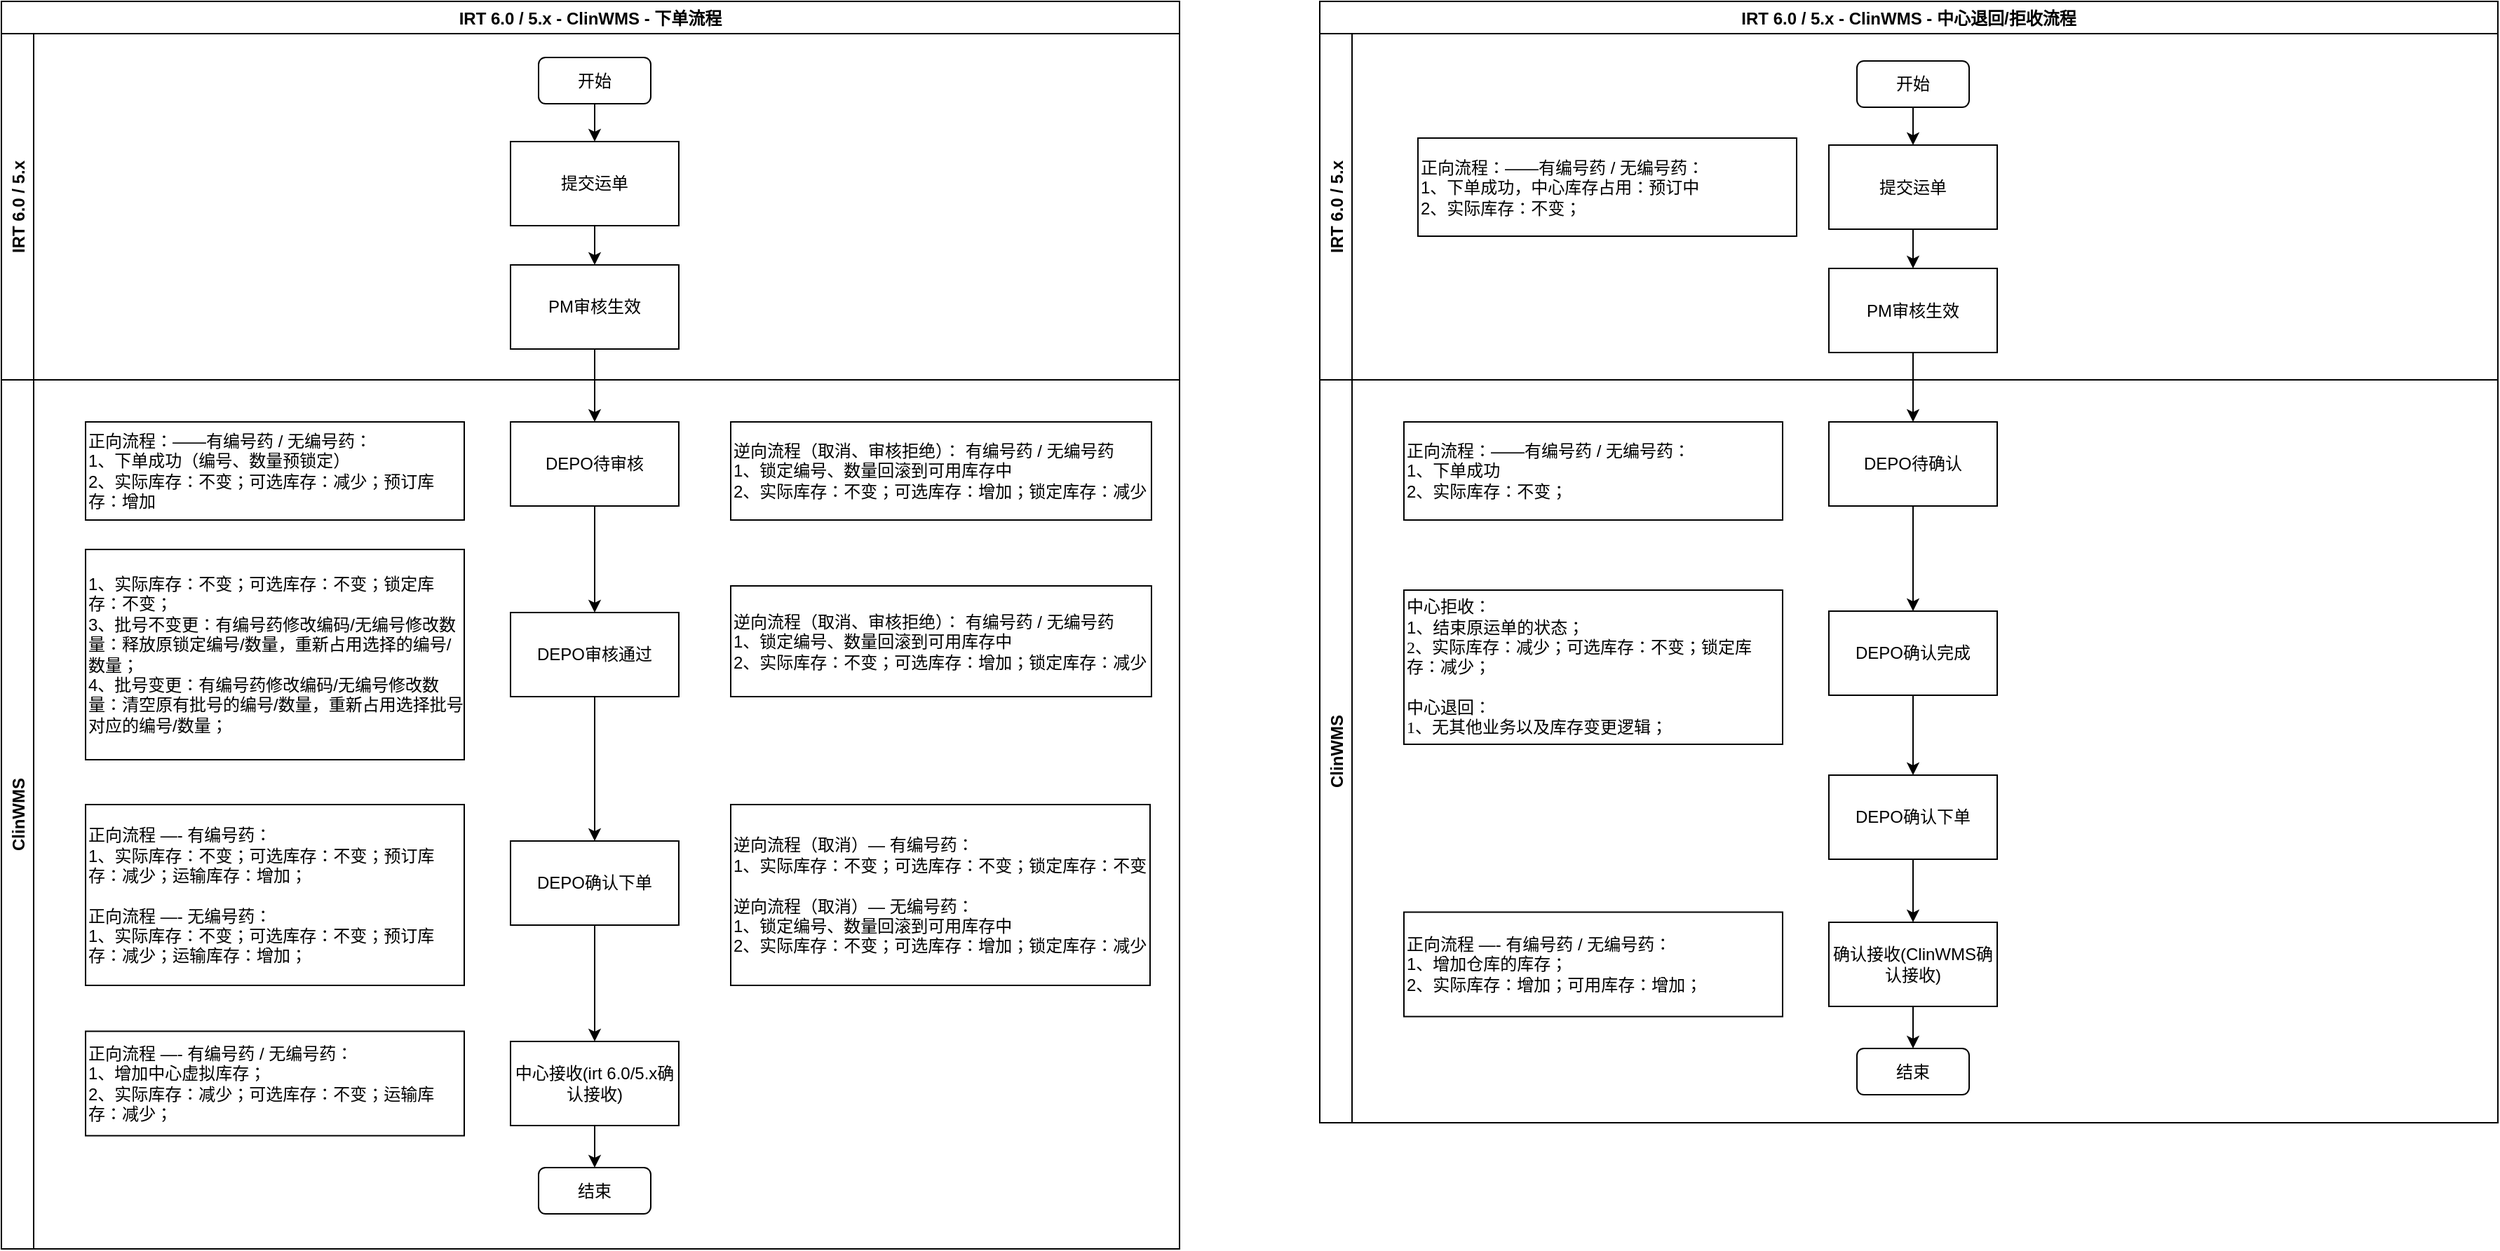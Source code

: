 <mxfile version="21.3.3" type="github">
  <diagram id="MK4zsHryxu_lcCKdK7D6" name="第 1 页">
    <mxGraphModel dx="1221" dy="743" grid="1" gridSize="10" guides="1" tooltips="1" connect="1" arrows="1" fold="1" page="1" pageScale="1" pageWidth="3300" pageHeight="4681" background="#FFFFFF" math="0" shadow="0">
      <root>
        <mxCell id="0" />
        <mxCell id="1" parent="0" />
        <mxCell id="qRmNPUV2aHM7vwJubzwD-107" value="IRT 6.0 / 5.x - ClinWMS - 下单流程" style="swimlane;rounded=0;" parent="1" vertex="1">
          <mxGeometry x="770" y="50" width="840" height="890" as="geometry" />
        </mxCell>
        <mxCell id="qRmNPUV2aHM7vwJubzwD-157" style="edgeStyle=orthogonalEdgeStyle;rounded=0;orthogonalLoop=1;jettySize=auto;html=1;exitX=1;exitY=0.5;exitDx=0;exitDy=0;entryX=0;entryY=0.5;entryDx=0;entryDy=0;" parent="qRmNPUV2aHM7vwJubzwD-107" edge="1">
          <mxGeometry relative="1" as="geometry">
            <mxPoint x="160" y="905" as="sourcePoint" />
          </mxGeometry>
        </mxCell>
        <mxCell id="VDnxwMm_5BDVNk77qKNi-1" value="IRT 6.0 / 5.x" style="swimlane;horizontal=0;" parent="qRmNPUV2aHM7vwJubzwD-107" vertex="1">
          <mxGeometry y="23" width="840" height="247" as="geometry" />
        </mxCell>
        <mxCell id="VDnxwMm_5BDVNk77qKNi-2" value="ClinWMS" style="swimlane;horizontal=0;" parent="qRmNPUV2aHM7vwJubzwD-107" vertex="1">
          <mxGeometry y="270" width="840" height="620" as="geometry" />
        </mxCell>
        <mxCell id="VDnxwMm_5BDVNk77qKNi-26" style="edgeStyle=orthogonalEdgeStyle;rounded=0;orthogonalLoop=1;jettySize=auto;html=1;exitX=0.5;exitY=1;exitDx=0;exitDy=0;entryX=0.5;entryY=0;entryDx=0;entryDy=0;" parent="VDnxwMm_5BDVNk77qKNi-2" source="VDnxwMm_5BDVNk77qKNi-20" target="VDnxwMm_5BDVNk77qKNi-37" edge="1">
          <mxGeometry relative="1" as="geometry" />
        </mxCell>
        <mxCell id="VDnxwMm_5BDVNk77qKNi-20" value="DEPO待审核" style="rounded=0;whiteSpace=wrap;html=1;" parent="VDnxwMm_5BDVNk77qKNi-2" vertex="1">
          <mxGeometry x="363" y="30" width="120" height="60" as="geometry" />
        </mxCell>
        <mxCell id="VDnxwMm_5BDVNk77qKNi-42" style="edgeStyle=orthogonalEdgeStyle;rounded=0;orthogonalLoop=1;jettySize=auto;html=1;exitX=0.5;exitY=1;exitDx=0;exitDy=0;fontColor=none;" parent="VDnxwMm_5BDVNk77qKNi-2" source="VDnxwMm_5BDVNk77qKNi-25" target="VDnxwMm_5BDVNk77qKNi-28" edge="1">
          <mxGeometry relative="1" as="geometry" />
        </mxCell>
        <mxCell id="VDnxwMm_5BDVNk77qKNi-25" value="DEPO确认下单" style="rounded=0;whiteSpace=wrap;html=1;" parent="VDnxwMm_5BDVNk77qKNi-2" vertex="1">
          <mxGeometry x="363" y="329" width="120" height="60" as="geometry" />
        </mxCell>
        <mxCell id="VDnxwMm_5BDVNk77qKNi-33" value="&lt;div&gt;正向流程：——有编号药 / 无编号药：&lt;/div&gt;&lt;div&gt;1、下单成功（编号、数量预锁定）&lt;/div&gt;&lt;div&gt;2、实际库存：不变；可选库存：减少；预订库存：增加&lt;/div&gt;" style="rounded=0;whiteSpace=wrap;html=1;align=left;" parent="VDnxwMm_5BDVNk77qKNi-2" vertex="1">
          <mxGeometry x="60" y="30" width="270" height="70" as="geometry" />
        </mxCell>
        <mxCell id="VDnxwMm_5BDVNk77qKNi-34" value="&lt;div&gt;逆向流程（取消、审核拒绝）： 有编号药 / 无编号药&lt;/div&gt;&lt;div&gt;1、锁定编号、数量回滚到可用库存中&lt;/div&gt;&lt;div&gt;2、实际库存：不变；可选库存：增加；锁定库存：减少&lt;/div&gt;" style="rounded=0;whiteSpace=wrap;html=1;align=left;" parent="VDnxwMm_5BDVNk77qKNi-2" vertex="1">
          <mxGeometry x="520" y="30" width="300" height="70" as="geometry" />
        </mxCell>
        <mxCell id="VDnxwMm_5BDVNk77qKNi-35" value="&lt;div&gt;正向流程 —- 有编号药：&lt;/div&gt;&lt;div&gt;1、&lt;span style=&quot;background-color: initial;&quot;&gt;实际库存：不变；可选库存：不变；预订库存：减少；运输库存：增加；&lt;/span&gt;&lt;/div&gt;&lt;div&gt;&lt;br&gt;&lt;/div&gt;&lt;div&gt;正向流程 —- 无编号药：&lt;/div&gt;1、实际库存：不变；可选库存：不变；预订库存：减少；运输库存：增加；" style="rounded=0;whiteSpace=wrap;html=1;align=left;" parent="VDnxwMm_5BDVNk77qKNi-2" vertex="1">
          <mxGeometry x="60" y="303" width="270" height="129" as="geometry" />
        </mxCell>
        <mxCell id="VDnxwMm_5BDVNk77qKNi-36" value="&lt;div&gt;逆向流程（取消）— 有编号药：&lt;/div&gt;&lt;div&gt;1、实际库存：不变；可选库存：不变；锁定库存：不变&lt;/div&gt;&lt;div&gt;&lt;br&gt;&lt;/div&gt;&lt;div&gt;逆向流程（取消）— 无编号药：&lt;/div&gt;&lt;div&gt;1、锁定编号、数量回滚到可用库存中&lt;/div&gt;&lt;div&gt;2、实际库存：不变；可选库存：增加；锁定库存：减少&lt;/div&gt;" style="rounded=0;whiteSpace=wrap;html=1;align=left;" parent="VDnxwMm_5BDVNk77qKNi-2" vertex="1">
          <mxGeometry x="520" y="303" width="299" height="129" as="geometry" />
        </mxCell>
        <mxCell id="VDnxwMm_5BDVNk77qKNi-40" style="edgeStyle=orthogonalEdgeStyle;rounded=0;orthogonalLoop=1;jettySize=auto;html=1;exitX=0.5;exitY=1;exitDx=0;exitDy=0;" parent="VDnxwMm_5BDVNk77qKNi-2" source="VDnxwMm_5BDVNk77qKNi-37" target="VDnxwMm_5BDVNk77qKNi-25" edge="1">
          <mxGeometry relative="1" as="geometry" />
        </mxCell>
        <mxCell id="VDnxwMm_5BDVNk77qKNi-37" value="DEPO审核通过" style="rounded=0;whiteSpace=wrap;html=1;" parent="VDnxwMm_5BDVNk77qKNi-2" vertex="1">
          <mxGeometry x="363" y="166" width="120" height="60" as="geometry" />
        </mxCell>
        <mxCell id="VDnxwMm_5BDVNk77qKNi-38" value="&lt;div&gt;&lt;span style=&quot;background-color: initial;&quot;&gt;1、实际库存：不变；可选库存：不变；锁定库存：不变；&lt;/span&gt;&lt;br&gt;&lt;/div&gt;&lt;div&gt;3、批号不变更：有编号药修改编码/无编号修改数量：释放原锁定编号/数量，重新占用选择的编号/数量；&amp;nbsp;&lt;/div&gt;&lt;div&gt;4、批号变更：有编号药修改编码/无编号修改数量：清空原有批号的编号/数量，重新占用选择批号对应的编号/数量；&amp;nbsp;&lt;/div&gt;" style="rounded=0;whiteSpace=wrap;html=1;align=left;" parent="VDnxwMm_5BDVNk77qKNi-2" vertex="1">
          <mxGeometry x="60" y="121" width="270" height="150" as="geometry" />
        </mxCell>
        <mxCell id="VDnxwMm_5BDVNk77qKNi-39" value="&lt;div&gt;逆向流程（取消、审核拒绝）： 有编号药 / 无编号药&lt;/div&gt;&lt;div&gt;1、锁定编号、数量回滚到可用库存中&lt;/div&gt;&lt;div&gt;2、实际库存：不变；可选库存：增加；锁定库存：减少&lt;/div&gt;" style="rounded=0;whiteSpace=wrap;html=1;align=left;" parent="VDnxwMm_5BDVNk77qKNi-2" vertex="1">
          <mxGeometry x="520" y="147" width="300" height="79" as="geometry" />
        </mxCell>
        <mxCell id="VDnxwMm_5BDVNk77qKNi-28" value="中心接收(irt 6.0/5.x确认接收)" style="rounded=0;whiteSpace=wrap;html=1;" parent="VDnxwMm_5BDVNk77qKNi-2" vertex="1">
          <mxGeometry x="363" y="472" width="120" height="60" as="geometry" />
        </mxCell>
        <mxCell id="VDnxwMm_5BDVNk77qKNi-30" value="结束" style="rounded=1;whiteSpace=wrap;html=1;" parent="VDnxwMm_5BDVNk77qKNi-2" vertex="1">
          <mxGeometry x="383" y="562" width="80" height="33" as="geometry" />
        </mxCell>
        <mxCell id="VDnxwMm_5BDVNk77qKNi-41" value="&lt;div&gt;正向流程 —- 有编号药 / 无编号药：&lt;/div&gt;&lt;div&gt;1、增加中心虚拟库存；&lt;/div&gt;&lt;div&gt;2、实际库存：减少；可选库存：不变；运输库存：减少；&lt;/div&gt;" style="rounded=0;whiteSpace=wrap;html=1;align=left;" parent="VDnxwMm_5BDVNk77qKNi-2" vertex="1">
          <mxGeometry x="60" y="464.75" width="270" height="74.5" as="geometry" />
        </mxCell>
        <mxCell id="VDnxwMm_5BDVNk77qKNi-31" style="edgeStyle=orthogonalEdgeStyle;rounded=0;orthogonalLoop=1;jettySize=auto;html=1;exitX=0.5;exitY=1;exitDx=0;exitDy=0;entryX=0.5;entryY=0;entryDx=0;entryDy=0;" parent="VDnxwMm_5BDVNk77qKNi-2" source="VDnxwMm_5BDVNk77qKNi-28" target="VDnxwMm_5BDVNk77qKNi-30" edge="1">
          <mxGeometry relative="1" as="geometry" />
        </mxCell>
        <mxCell id="VDnxwMm_5BDVNk77qKNi-24" style="edgeStyle=orthogonalEdgeStyle;rounded=0;orthogonalLoop=1;jettySize=auto;html=1;exitX=0.5;exitY=1;exitDx=0;exitDy=0;" parent="1" source="VDnxwMm_5BDVNk77qKNi-4" target="VDnxwMm_5BDVNk77qKNi-7" edge="1">
          <mxGeometry relative="1" as="geometry" />
        </mxCell>
        <mxCell id="VDnxwMm_5BDVNk77qKNi-4" value="开始" style="rounded=1;whiteSpace=wrap;html=1;" parent="1" vertex="1">
          <mxGeometry x="1153" y="90" width="80" height="33" as="geometry" />
        </mxCell>
        <mxCell id="VDnxwMm_5BDVNk77qKNi-6" style="edgeStyle=orthogonalEdgeStyle;rounded=0;orthogonalLoop=1;jettySize=auto;html=1;exitX=0.5;exitY=1;exitDx=0;exitDy=0;" parent="1" source="VDnxwMm_5BDVNk77qKNi-7" target="VDnxwMm_5BDVNk77qKNi-21" edge="1">
          <mxGeometry relative="1" as="geometry" />
        </mxCell>
        <mxCell id="VDnxwMm_5BDVNk77qKNi-7" value="提交运单" style="rounded=0;whiteSpace=wrap;html=1;" parent="1" vertex="1">
          <mxGeometry x="1133" y="150" width="120" height="60" as="geometry" />
        </mxCell>
        <mxCell id="VDnxwMm_5BDVNk77qKNi-8" style="rounded=0;orthogonalLoop=1;jettySize=auto;html=1;exitX=0.5;exitY=1;exitDx=0;exitDy=0;startArrow=none;entryX=0.5;entryY=0;entryDx=0;entryDy=0;" parent="1" source="VDnxwMm_5BDVNk77qKNi-21" target="VDnxwMm_5BDVNk77qKNi-20" edge="1">
          <mxGeometry relative="1" as="geometry">
            <mxPoint x="1193" y="430" as="targetPoint" />
          </mxGeometry>
        </mxCell>
        <mxCell id="VDnxwMm_5BDVNk77qKNi-21" value="PM审核生效" style="rounded=0;whiteSpace=wrap;html=1;" parent="1" vertex="1">
          <mxGeometry x="1133" y="238" width="120" height="60" as="geometry" />
        </mxCell>
        <mxCell id="VDnxwMm_5BDVNk77qKNi-43" value="IRT 6.0 / 5.x - ClinWMS - 中心退回/拒收流程" style="swimlane;rounded=0;" parent="1" vertex="1">
          <mxGeometry x="1710" y="50" width="840" height="800" as="geometry" />
        </mxCell>
        <mxCell id="VDnxwMm_5BDVNk77qKNi-44" style="edgeStyle=orthogonalEdgeStyle;rounded=0;orthogonalLoop=1;jettySize=auto;html=1;exitX=1;exitY=0.5;exitDx=0;exitDy=0;entryX=0;entryY=0.5;entryDx=0;entryDy=0;" parent="VDnxwMm_5BDVNk77qKNi-43" edge="1">
          <mxGeometry relative="1" as="geometry">
            <mxPoint x="160" y="905" as="sourcePoint" />
          </mxGeometry>
        </mxCell>
        <mxCell id="VDnxwMm_5BDVNk77qKNi-45" value="IRT 6.0 / 5.x" style="swimlane;horizontal=0;" parent="VDnxwMm_5BDVNk77qKNi-43" vertex="1">
          <mxGeometry y="23" width="840" height="247" as="geometry" />
        </mxCell>
        <mxCell id="VDnxwMm_5BDVNk77qKNi-64" value="开始" style="rounded=1;whiteSpace=wrap;html=1;" parent="VDnxwMm_5BDVNk77qKNi-45" vertex="1">
          <mxGeometry x="383" y="19.5" width="80" height="33" as="geometry" />
        </mxCell>
        <mxCell id="VDnxwMm_5BDVNk77qKNi-66" value="提交运单" style="rounded=0;whiteSpace=wrap;html=1;" parent="VDnxwMm_5BDVNk77qKNi-45" vertex="1">
          <mxGeometry x="363" y="79.5" width="120" height="60" as="geometry" />
        </mxCell>
        <mxCell id="VDnxwMm_5BDVNk77qKNi-63" style="edgeStyle=orthogonalEdgeStyle;rounded=0;orthogonalLoop=1;jettySize=auto;html=1;exitX=0.5;exitY=1;exitDx=0;exitDy=0;" parent="VDnxwMm_5BDVNk77qKNi-45" source="VDnxwMm_5BDVNk77qKNi-64" target="VDnxwMm_5BDVNk77qKNi-66" edge="1">
          <mxGeometry relative="1" as="geometry" />
        </mxCell>
        <mxCell id="VDnxwMm_5BDVNk77qKNi-68" value="PM审核生效" style="rounded=0;whiteSpace=wrap;html=1;" parent="VDnxwMm_5BDVNk77qKNi-45" vertex="1">
          <mxGeometry x="363" y="167.5" width="120" height="60" as="geometry" />
        </mxCell>
        <mxCell id="VDnxwMm_5BDVNk77qKNi-65" style="edgeStyle=orthogonalEdgeStyle;rounded=0;orthogonalLoop=1;jettySize=auto;html=1;exitX=0.5;exitY=1;exitDx=0;exitDy=0;" parent="VDnxwMm_5BDVNk77qKNi-45" source="VDnxwMm_5BDVNk77qKNi-66" target="VDnxwMm_5BDVNk77qKNi-68" edge="1">
          <mxGeometry relative="1" as="geometry" />
        </mxCell>
        <mxCell id="VDnxwMm_5BDVNk77qKNi-73" value="&lt;div&gt;正向流程：——有编号药 / 无编号药：&lt;/div&gt;&lt;div&gt;1、下单成功，中心库存占用：预订中&lt;/div&gt;&lt;div&gt;2、实际库存：不变；&lt;/div&gt;" style="rounded=0;whiteSpace=wrap;html=1;align=left;" parent="VDnxwMm_5BDVNk77qKNi-45" vertex="1">
          <mxGeometry x="70" y="74.5" width="270" height="70" as="geometry" />
        </mxCell>
        <mxCell id="VDnxwMm_5BDVNk77qKNi-46" value="ClinWMS" style="swimlane;horizontal=0;" parent="VDnxwMm_5BDVNk77qKNi-43" vertex="1">
          <mxGeometry y="270" width="840" height="530" as="geometry" />
        </mxCell>
        <mxCell id="VDnxwMm_5BDVNk77qKNi-47" style="edgeStyle=orthogonalEdgeStyle;rounded=0;orthogonalLoop=1;jettySize=auto;html=1;exitX=0.5;exitY=1;exitDx=0;exitDy=0;entryX=0.5;entryY=0;entryDx=0;entryDy=0;" parent="VDnxwMm_5BDVNk77qKNi-46" source="VDnxwMm_5BDVNk77qKNi-48" target="VDnxwMm_5BDVNk77qKNi-56" edge="1">
          <mxGeometry relative="1" as="geometry" />
        </mxCell>
        <mxCell id="VDnxwMm_5BDVNk77qKNi-48" value="DEPO待确认" style="rounded=0;whiteSpace=wrap;html=1;" parent="VDnxwMm_5BDVNk77qKNi-46" vertex="1">
          <mxGeometry x="363" y="30" width="120" height="60" as="geometry" />
        </mxCell>
        <mxCell id="VDnxwMm_5BDVNk77qKNi-49" style="edgeStyle=orthogonalEdgeStyle;rounded=0;orthogonalLoop=1;jettySize=auto;html=1;exitX=0.5;exitY=1;exitDx=0;exitDy=0;fontColor=none;" parent="VDnxwMm_5BDVNk77qKNi-46" source="VDnxwMm_5BDVNk77qKNi-50" target="VDnxwMm_5BDVNk77qKNi-59" edge="1">
          <mxGeometry relative="1" as="geometry" />
        </mxCell>
        <mxCell id="VDnxwMm_5BDVNk77qKNi-50" value="DEPO确认下单" style="rounded=0;whiteSpace=wrap;html=1;" parent="VDnxwMm_5BDVNk77qKNi-46" vertex="1">
          <mxGeometry x="363" y="282" width="120" height="60" as="geometry" />
        </mxCell>
        <mxCell id="VDnxwMm_5BDVNk77qKNi-51" value="&lt;div&gt;正向流程：——有编号药 / 无编号药：&lt;/div&gt;&lt;div&gt;1、下单成功&lt;/div&gt;&lt;div&gt;2、实际库存：不变；&lt;/div&gt;" style="rounded=0;whiteSpace=wrap;html=1;align=left;" parent="VDnxwMm_5BDVNk77qKNi-46" vertex="1">
          <mxGeometry x="60" y="30" width="270" height="70" as="geometry" />
        </mxCell>
        <mxCell id="VDnxwMm_5BDVNk77qKNi-54" value="&lt;font style=&quot;font-size: 12px;&quot;&gt;中心拒收：&lt;br&gt;1、结束原运单的状态；&lt;br&gt;&lt;/font&gt;&lt;font face=&quot;微软雅黑&quot;&gt;&lt;font style=&quot;font-size: 12px;&quot;&gt;2、实际库存：减少；&lt;/font&gt;&lt;/font&gt;可选库存：不变；锁定库存：减少；&lt;br&gt;&lt;font face=&quot;微软雅黑&quot;&gt;&lt;br&gt;中心退回：&lt;br&gt;1、无其他业务以及库存变更逻辑；&lt;br&gt;&lt;/font&gt;" style="rounded=0;whiteSpace=wrap;html=1;align=left;" parent="VDnxwMm_5BDVNk77qKNi-46" vertex="1">
          <mxGeometry x="60" y="150" width="270" height="110" as="geometry" />
        </mxCell>
        <mxCell id="VDnxwMm_5BDVNk77qKNi-55" style="edgeStyle=orthogonalEdgeStyle;rounded=0;orthogonalLoop=1;jettySize=auto;html=1;exitX=0.5;exitY=1;exitDx=0;exitDy=0;" parent="VDnxwMm_5BDVNk77qKNi-46" source="VDnxwMm_5BDVNk77qKNi-56" target="VDnxwMm_5BDVNk77qKNi-50" edge="1">
          <mxGeometry relative="1" as="geometry" />
        </mxCell>
        <mxCell id="VDnxwMm_5BDVNk77qKNi-56" value="DEPO确认完成" style="rounded=0;whiteSpace=wrap;html=1;" parent="VDnxwMm_5BDVNk77qKNi-46" vertex="1">
          <mxGeometry x="363" y="165" width="120" height="60" as="geometry" />
        </mxCell>
        <mxCell id="VDnxwMm_5BDVNk77qKNi-59" value="&lt;span style=&quot;&quot;&gt;确认接收(ClinWMS确认接收)&lt;/span&gt;" style="rounded=0;whiteSpace=wrap;html=1;" parent="VDnxwMm_5BDVNk77qKNi-46" vertex="1">
          <mxGeometry x="363" y="387" width="120" height="60" as="geometry" />
        </mxCell>
        <mxCell id="VDnxwMm_5BDVNk77qKNi-60" value="结束" style="rounded=1;whiteSpace=wrap;html=1;" parent="VDnxwMm_5BDVNk77qKNi-46" vertex="1">
          <mxGeometry x="383" y="477" width="80" height="33" as="geometry" />
        </mxCell>
        <mxCell id="VDnxwMm_5BDVNk77qKNi-61" value="&lt;div&gt;正向流程 —- 有编号药 / 无编号药：&lt;/div&gt;&lt;div&gt;1、增加仓库的库存；&lt;/div&gt;&lt;div&gt;2、实际库存：增加；可用库存：增加；&lt;/div&gt;" style="rounded=0;whiteSpace=wrap;html=1;align=left;" parent="VDnxwMm_5BDVNk77qKNi-46" vertex="1">
          <mxGeometry x="60" y="379.75" width="270" height="74.5" as="geometry" />
        </mxCell>
        <mxCell id="VDnxwMm_5BDVNk77qKNi-62" style="edgeStyle=orthogonalEdgeStyle;rounded=0;orthogonalLoop=1;jettySize=auto;html=1;exitX=0.5;exitY=1;exitDx=0;exitDy=0;entryX=0.5;entryY=0;entryDx=0;entryDy=0;" parent="VDnxwMm_5BDVNk77qKNi-46" source="VDnxwMm_5BDVNk77qKNi-59" target="VDnxwMm_5BDVNk77qKNi-60" edge="1">
          <mxGeometry relative="1" as="geometry" />
        </mxCell>
        <mxCell id="VDnxwMm_5BDVNk77qKNi-67" style="rounded=0;orthogonalLoop=1;jettySize=auto;html=1;exitX=0.5;exitY=1;exitDx=0;exitDy=0;startArrow=none;entryX=0.5;entryY=0;entryDx=0;entryDy=0;" parent="VDnxwMm_5BDVNk77qKNi-43" source="VDnxwMm_5BDVNk77qKNi-68" target="VDnxwMm_5BDVNk77qKNi-48" edge="1">
          <mxGeometry relative="1" as="geometry">
            <mxPoint x="423" y="380" as="targetPoint" />
          </mxGeometry>
        </mxCell>
      </root>
    </mxGraphModel>
  </diagram>
</mxfile>
